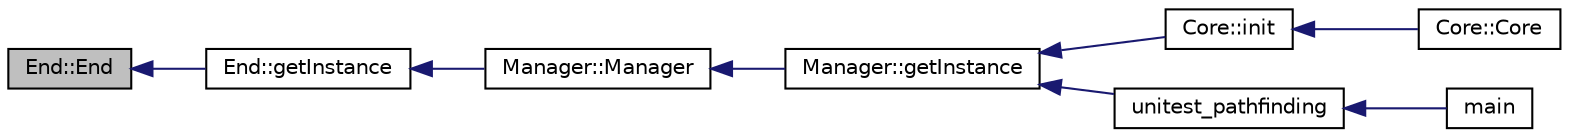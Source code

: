 digraph "End::End"
{
  edge [fontname="Helvetica",fontsize="10",labelfontname="Helvetica",labelfontsize="10"];
  node [fontname="Helvetica",fontsize="10",shape=record];
  rankdir="LR";
  Node1 [label="End::End",height=0.2,width=0.4,color="black", fillcolor="grey75", style="filled" fontcolor="black"];
  Node1 -> Node2 [dir="back",color="midnightblue",fontsize="10",style="solid",fontname="Helvetica"];
  Node2 [label="End::getInstance",height=0.2,width=0.4,color="black", fillcolor="white", style="filled",URL="$class_end.html#a527baaf33dbb6431d94759f75e8b9f5a"];
  Node2 -> Node3 [dir="back",color="midnightblue",fontsize="10",style="solid",fontname="Helvetica"];
  Node3 [label="Manager::Manager",height=0.2,width=0.4,color="black", fillcolor="white", style="filled",URL="$class_manager.html#a1658ff9f18e38ccd9cb8b0b371b9c20b"];
  Node3 -> Node4 [dir="back",color="midnightblue",fontsize="10",style="solid",fontname="Helvetica"];
  Node4 [label="Manager::getInstance",height=0.2,width=0.4,color="black", fillcolor="white", style="filled",URL="$class_manager.html#a5d783bd86e9be93235898a46de80847f"];
  Node4 -> Node5 [dir="back",color="midnightblue",fontsize="10",style="solid",fontname="Helvetica"];
  Node5 [label="Core::init",height=0.2,width=0.4,color="black", fillcolor="white", style="filled",URL="$class_core.html#a2ad48b714f575d3f3c25c80ffa72afad"];
  Node5 -> Node6 [dir="back",color="midnightblue",fontsize="10",style="solid",fontname="Helvetica"];
  Node6 [label="Core::Core",height=0.2,width=0.4,color="black", fillcolor="white", style="filled",URL="$class_core.html#a14e63188e0aa7c4a6f72d5501384d1f9"];
  Node4 -> Node7 [dir="back",color="midnightblue",fontsize="10",style="solid",fontname="Helvetica"];
  Node7 [label="unitest_pathfinding",height=0.2,width=0.4,color="black", fillcolor="white", style="filled",URL="$unitest_8cpp.html#a8fe7cee2b1a0e3b6c36ff74b48615626"];
  Node7 -> Node8 [dir="back",color="midnightblue",fontsize="10",style="solid",fontname="Helvetica"];
  Node8 [label="main",height=0.2,width=0.4,color="black", fillcolor="white", style="filled",URL="$unitest_8cpp.html#a0ddf1224851353fc92bfbff6f499fa97"];
}
